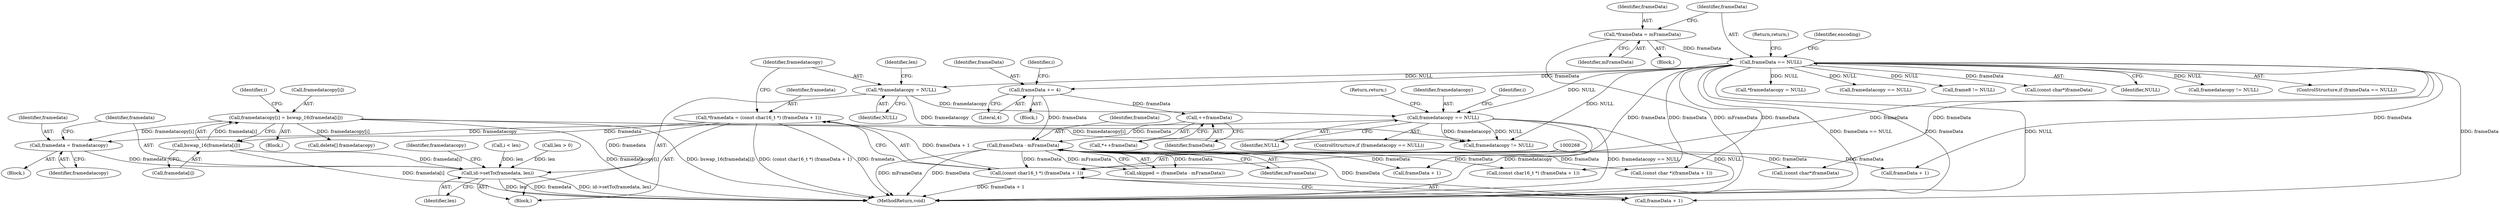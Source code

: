 digraph "0_Android_6d0249be2275fd4086783f259f4e2c54722a7c55_0@API" {
"1000311" [label="(Call,framedata = framedatacopy)"];
"1000303" [label="(Call,framedatacopy[i] = bswap_16(framedata[i]))"];
"1000307" [label="(Call,bswap_16(framedata[i]))"];
"1000265" [label="(Call,*framedata = (const char16_t *) (frameData + 1))"];
"1000267" [label="(Call,(const char16_t *) (frameData + 1))"];
"1000116" [label="(Call,frameData == NULL)"];
"1000112" [label="(Call,*frameData = mFrameData)"];
"1000207" [label="(Call,frameData - mFrameData)"];
"1000184" [label="(Call,frameData += 4)"];
"1000201" [label="(Call,++frameData)"];
"1000287" [label="(Call,framedatacopy == NULL)"];
"1000273" [label="(Call,*framedatacopy = NULL)"];
"1000314" [label="(Call,id->setTo(framedata, len))"];
"1000205" [label="(Call,skipped = (frameData - mFrameData))"];
"1000201" [label="(Call,++frameData)"];
"1000287" [label="(Call,framedatacopy == NULL)"];
"1000269" [label="(Call,frameData + 1)"];
"1000189" [label="(Identifier,i)"];
"1000246" [label="(Call,(const char *)(frameData + 1))"];
"1000274" [label="(Identifier,framedatacopy)"];
"1000280" [label="(Block,)"];
"1000315" [label="(Identifier,framedata)"];
"1000316" [label="(Identifier,len)"];
"1000234" [label="(Call,(const char*)frameData)"];
"1000185" [label="(Identifier,frameData)"];
"1000112" [label="(Call,*frameData = mFrameData)"];
"1000208" [label="(Identifier,frameData)"];
"1000318" [label="(Call,framedatacopy != NULL)"];
"1000117" [label="(Identifier,frameData)"];
"1000275" [label="(Identifier,NULL)"];
"1000278" [label="(Identifier,len)"];
"1000302" [label="(Block,)"];
"1000345" [label="(Call,*framedatacopy = NULL)"];
"1000301" [label="(Identifier,i)"];
"1000322" [label="(Call,delete[] framedatacopy)"];
"1000113" [label="(Identifier,frameData)"];
"1000120" [label="(Return,return;)"];
"1000307" [label="(Call,bswap_16(framedata[i]))"];
"1000311" [label="(Call,framedata = framedatacopy)"];
"1000108" [label="(Block,)"];
"1000277" [label="(Call,len > 0)"];
"1000493" [label="(MethodReturn,void)"];
"1000366" [label="(Call,framedatacopy == NULL)"];
"1000202" [label="(Identifier,frameData)"];
"1000257" [label="(Block,)"];
"1000209" [label="(Identifier,mFrameData)"];
"1000265" [label="(Call,*framedata = (const char16_t *) (frameData + 1))"];
"1000200" [label="(Call,*++frameData)"];
"1000313" [label="(Identifier,framedatacopy)"];
"1000308" [label="(Call,framedata[i])"];
"1000267" [label="(Call,(const char16_t *) (frameData + 1))"];
"1000186" [label="(Literal,4)"];
"1000288" [label="(Identifier,framedatacopy)"];
"1000295" [label="(Identifier,i)"];
"1000449" [label="(Call,frame8 != NULL)"];
"1000116" [label="(Call,frameData == NULL)"];
"1000160" [label="(Call,(const char*)frameData)"];
"1000248" [label="(Call,frameData + 1)"];
"1000289" [label="(Identifier,NULL)"];
"1000118" [label="(Identifier,NULL)"];
"1000207" [label="(Call,frameData - mFrameData)"];
"1000487" [label="(Call,framedatacopy != NULL)"];
"1000115" [label="(ControlStructure,if (frameData == NULL))"];
"1000341" [label="(Call,frameData + 1)"];
"1000291" [label="(Return,return;)"];
"1000319" [label="(Identifier,framedatacopy)"];
"1000114" [label="(Identifier,mFrameData)"];
"1000303" [label="(Call,framedatacopy[i] = bswap_16(framedata[i]))"];
"1000304" [label="(Call,framedatacopy[i])"];
"1000273" [label="(Call,*framedatacopy = NULL)"];
"1000286" [label="(ControlStructure,if (framedatacopy == NULL))"];
"1000266" [label="(Identifier,framedata)"];
"1000123" [label="(Identifier,encoding)"];
"1000184" [label="(Call,frameData += 4)"];
"1000297" [label="(Call,i < len)"];
"1000183" [label="(Block,)"];
"1000314" [label="(Call,id->setTo(framedata, len))"];
"1000312" [label="(Identifier,framedata)"];
"1000339" [label="(Call,(const char16_t *) (frameData + 1))"];
"1000311" -> "1000280"  [label="AST: "];
"1000311" -> "1000313"  [label="CFG: "];
"1000312" -> "1000311"  [label="AST: "];
"1000313" -> "1000311"  [label="AST: "];
"1000315" -> "1000311"  [label="CFG: "];
"1000303" -> "1000311"  [label="DDG: framedatacopy[i]"];
"1000287" -> "1000311"  [label="DDG: framedatacopy"];
"1000311" -> "1000314"  [label="DDG: framedata"];
"1000303" -> "1000302"  [label="AST: "];
"1000303" -> "1000307"  [label="CFG: "];
"1000304" -> "1000303"  [label="AST: "];
"1000307" -> "1000303"  [label="AST: "];
"1000301" -> "1000303"  [label="CFG: "];
"1000303" -> "1000493"  [label="DDG: framedatacopy[i]"];
"1000303" -> "1000493"  [label="DDG: bswap_16(framedata[i])"];
"1000307" -> "1000303"  [label="DDG: framedata[i]"];
"1000303" -> "1000318"  [label="DDG: framedatacopy[i]"];
"1000303" -> "1000322"  [label="DDG: framedatacopy[i]"];
"1000307" -> "1000308"  [label="CFG: "];
"1000308" -> "1000307"  [label="AST: "];
"1000307" -> "1000493"  [label="DDG: framedata[i]"];
"1000265" -> "1000307"  [label="DDG: framedata"];
"1000307" -> "1000314"  [label="DDG: framedata[i]"];
"1000265" -> "1000257"  [label="AST: "];
"1000265" -> "1000267"  [label="CFG: "];
"1000266" -> "1000265"  [label="AST: "];
"1000267" -> "1000265"  [label="AST: "];
"1000274" -> "1000265"  [label="CFG: "];
"1000265" -> "1000493"  [label="DDG: (const char16_t *) (frameData + 1)"];
"1000265" -> "1000493"  [label="DDG: framedata"];
"1000267" -> "1000265"  [label="DDG: frameData + 1"];
"1000265" -> "1000314"  [label="DDG: framedata"];
"1000267" -> "1000269"  [label="CFG: "];
"1000268" -> "1000267"  [label="AST: "];
"1000269" -> "1000267"  [label="AST: "];
"1000267" -> "1000493"  [label="DDG: frameData + 1"];
"1000116" -> "1000267"  [label="DDG: frameData"];
"1000207" -> "1000267"  [label="DDG: frameData"];
"1000116" -> "1000115"  [label="AST: "];
"1000116" -> "1000118"  [label="CFG: "];
"1000117" -> "1000116"  [label="AST: "];
"1000118" -> "1000116"  [label="AST: "];
"1000120" -> "1000116"  [label="CFG: "];
"1000123" -> "1000116"  [label="CFG: "];
"1000116" -> "1000493"  [label="DDG: frameData"];
"1000116" -> "1000493"  [label="DDG: NULL"];
"1000116" -> "1000493"  [label="DDG: frameData == NULL"];
"1000112" -> "1000116"  [label="DDG: frameData"];
"1000116" -> "1000160"  [label="DDG: frameData"];
"1000116" -> "1000184"  [label="DDG: frameData"];
"1000116" -> "1000234"  [label="DDG: frameData"];
"1000116" -> "1000246"  [label="DDG: frameData"];
"1000116" -> "1000248"  [label="DDG: frameData"];
"1000116" -> "1000269"  [label="DDG: frameData"];
"1000116" -> "1000273"  [label="DDG: NULL"];
"1000116" -> "1000287"  [label="DDG: NULL"];
"1000116" -> "1000318"  [label="DDG: NULL"];
"1000116" -> "1000339"  [label="DDG: frameData"];
"1000116" -> "1000341"  [label="DDG: frameData"];
"1000116" -> "1000345"  [label="DDG: NULL"];
"1000116" -> "1000366"  [label="DDG: NULL"];
"1000116" -> "1000449"  [label="DDG: NULL"];
"1000116" -> "1000487"  [label="DDG: NULL"];
"1000112" -> "1000108"  [label="AST: "];
"1000112" -> "1000114"  [label="CFG: "];
"1000113" -> "1000112"  [label="AST: "];
"1000114" -> "1000112"  [label="AST: "];
"1000117" -> "1000112"  [label="CFG: "];
"1000112" -> "1000493"  [label="DDG: mFrameData"];
"1000207" -> "1000205"  [label="AST: "];
"1000207" -> "1000209"  [label="CFG: "];
"1000208" -> "1000207"  [label="AST: "];
"1000209" -> "1000207"  [label="AST: "];
"1000205" -> "1000207"  [label="CFG: "];
"1000207" -> "1000493"  [label="DDG: mFrameData"];
"1000207" -> "1000493"  [label="DDG: frameData"];
"1000207" -> "1000205"  [label="DDG: frameData"];
"1000207" -> "1000205"  [label="DDG: mFrameData"];
"1000184" -> "1000207"  [label="DDG: frameData"];
"1000201" -> "1000207"  [label="DDG: frameData"];
"1000207" -> "1000234"  [label="DDG: frameData"];
"1000207" -> "1000246"  [label="DDG: frameData"];
"1000207" -> "1000248"  [label="DDG: frameData"];
"1000207" -> "1000269"  [label="DDG: frameData"];
"1000207" -> "1000339"  [label="DDG: frameData"];
"1000207" -> "1000341"  [label="DDG: frameData"];
"1000184" -> "1000183"  [label="AST: "];
"1000184" -> "1000186"  [label="CFG: "];
"1000185" -> "1000184"  [label="AST: "];
"1000186" -> "1000184"  [label="AST: "];
"1000189" -> "1000184"  [label="CFG: "];
"1000184" -> "1000201"  [label="DDG: frameData"];
"1000201" -> "1000200"  [label="AST: "];
"1000201" -> "1000202"  [label="CFG: "];
"1000202" -> "1000201"  [label="AST: "];
"1000200" -> "1000201"  [label="CFG: "];
"1000287" -> "1000286"  [label="AST: "];
"1000287" -> "1000289"  [label="CFG: "];
"1000288" -> "1000287"  [label="AST: "];
"1000289" -> "1000287"  [label="AST: "];
"1000291" -> "1000287"  [label="CFG: "];
"1000295" -> "1000287"  [label="CFG: "];
"1000287" -> "1000493"  [label="DDG: framedatacopy == NULL"];
"1000287" -> "1000493"  [label="DDG: NULL"];
"1000287" -> "1000493"  [label="DDG: framedatacopy"];
"1000273" -> "1000287"  [label="DDG: framedatacopy"];
"1000287" -> "1000318"  [label="DDG: framedatacopy"];
"1000287" -> "1000318"  [label="DDG: NULL"];
"1000273" -> "1000257"  [label="AST: "];
"1000273" -> "1000275"  [label="CFG: "];
"1000274" -> "1000273"  [label="AST: "];
"1000275" -> "1000273"  [label="AST: "];
"1000278" -> "1000273"  [label="CFG: "];
"1000273" -> "1000318"  [label="DDG: framedatacopy"];
"1000314" -> "1000257"  [label="AST: "];
"1000314" -> "1000316"  [label="CFG: "];
"1000315" -> "1000314"  [label="AST: "];
"1000316" -> "1000314"  [label="AST: "];
"1000319" -> "1000314"  [label="CFG: "];
"1000314" -> "1000493"  [label="DDG: len"];
"1000314" -> "1000493"  [label="DDG: framedata"];
"1000314" -> "1000493"  [label="DDG: id->setTo(framedata, len)"];
"1000297" -> "1000314"  [label="DDG: len"];
"1000277" -> "1000314"  [label="DDG: len"];
}
